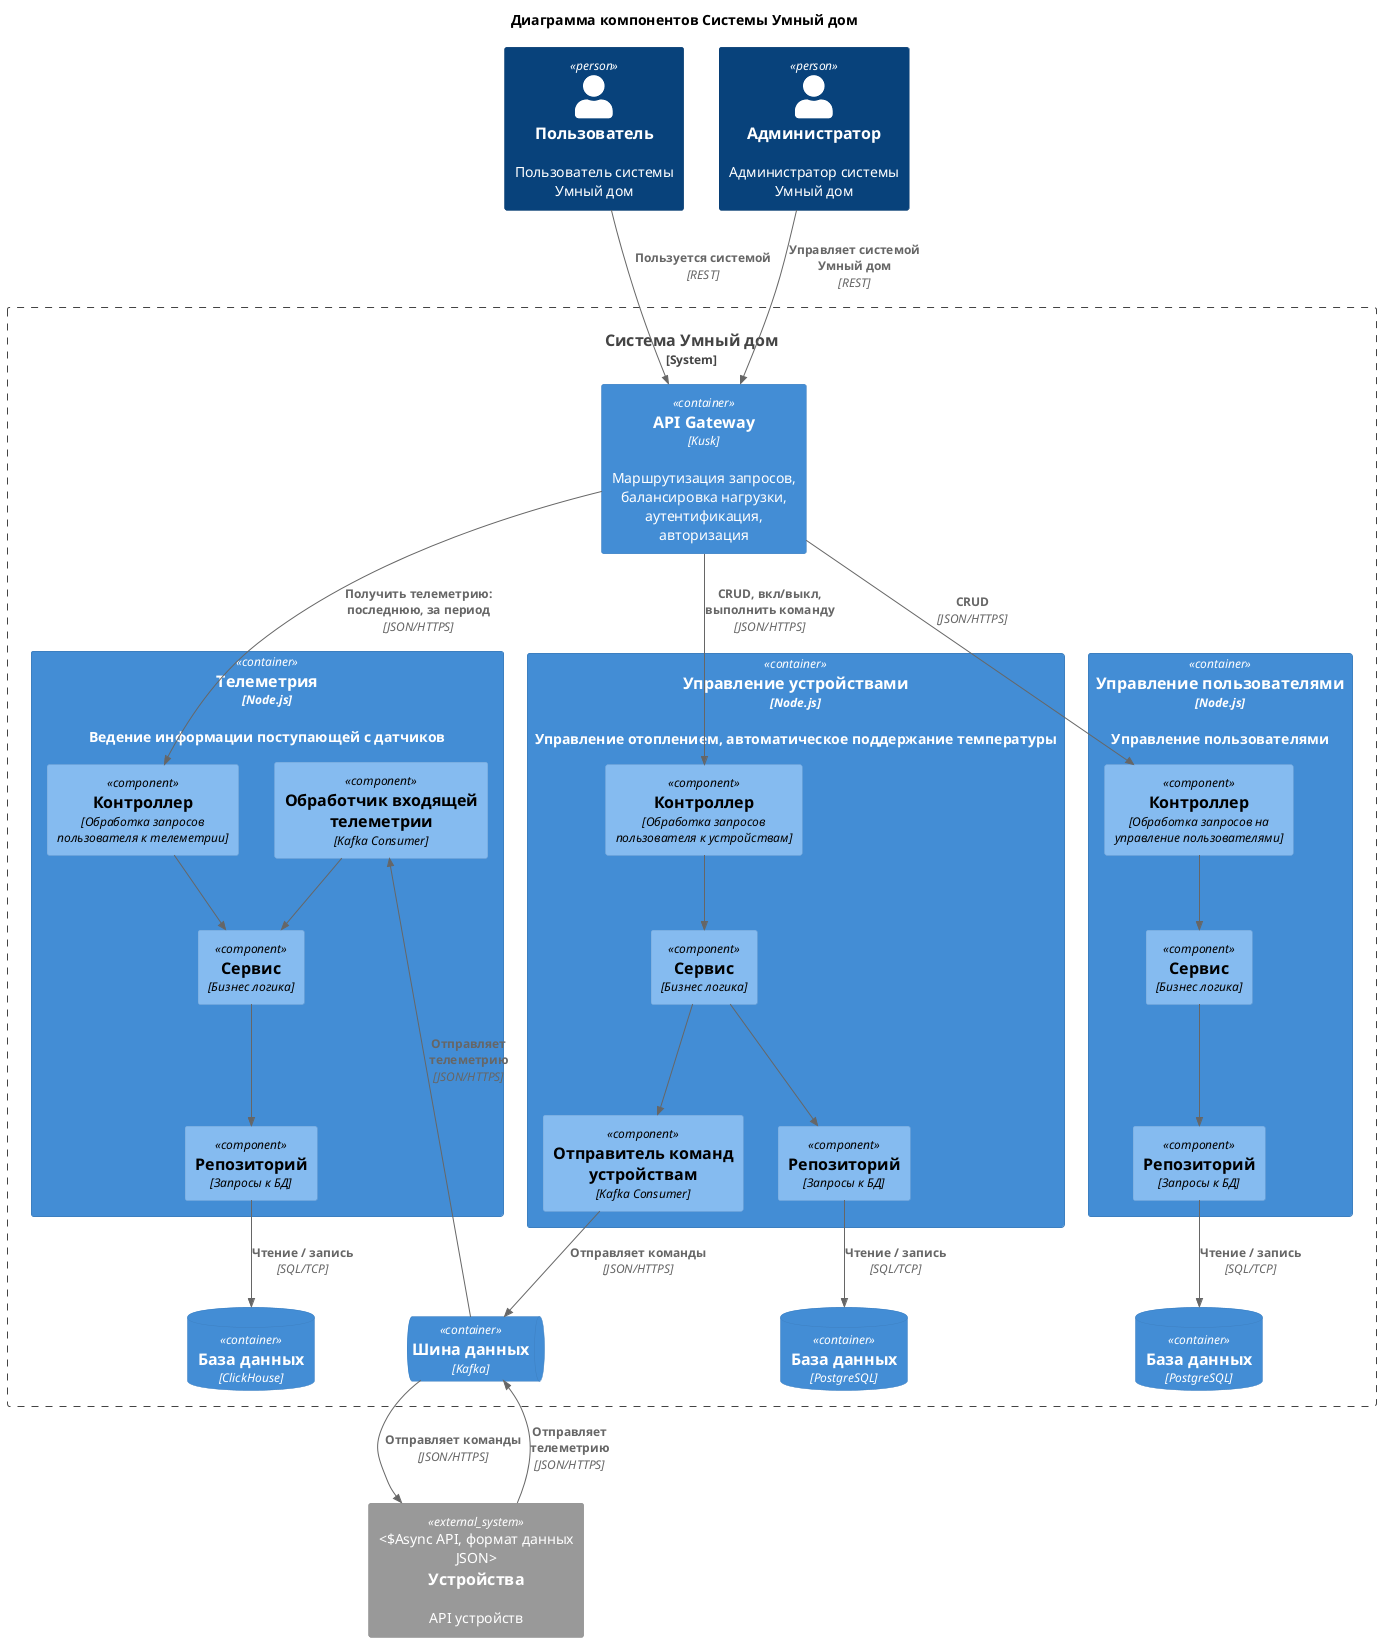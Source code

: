 @startuml
title Диаграмма компонентов Системы Умный дом

!include <C4/C4_Component>

Person(user, "Пользователь", "Пользователь системы Умный дом")
Person(admin, "Администратор", "Администратор системы Умный дом")
System_Boundary(system, "Система Умный дом") {
    Container(apiGateway, "АPI Gateway", "Kusk", "Маршрутизация запросов, балансировка нагрузки, аутентификация, авторизация")

    Container(telemetryService, "Телеметрия", "Node.js", "Ведение информации поступающей с датчиков") {
        Component(telemetryController, "Контроллер", "Обработка запросов пользователя к телеметрии")
        Component(telemetryLogic, "Сервис", "Бизнес логика")
        Component(telemetryRepo, "Репозиторий", "Запросы к БД")
        Component(telemetryConsumer, "Обработчик входящей телеметрии", "Kafka Consumer")

        Rel(telemetryController, telemetryLogic, "")
        Rel(telemetryLogic, telemetryRepo, "")
        Rel(telemetryConsumer, telemetryLogic, "")
    }

    Container(deviceService, "Управление устройствами", "Node.js", "Управление отоплением, автоматическое поддержание температуры") {
        Component(deviceController, "Контроллер", "Обработка запросов пользователя к устройствам")
        Component(deviceLogic, "Сервис", "Бизнес логика")
        Component(deviceRepo, "Репозиторий", "Запросы к БД")
        Component(deviceProducer, "Отправитель команд устройствам", "Kafka Consumer")

        Rel(deviceController, deviceLogic, "")
        Rel(deviceLogic, deviceRepo, "")
        Rel(deviceLogic, deviceProducer, "")
    }

    Container(userService, "Управление пользователями", "Node.js", "Управление пользователями") {
        Component(userController, "Контроллер", "Обработка запросов на управление пользователями")
        Component(userLogic, "Сервис", "Бизнес логика")
        Component(userRepo, "Репозиторий", "Запросы к БД")

        Rel(userController, userLogic, "")
        Rel(userLogic, userRepo, "")
    }

    ContainerDb(telemetryDb, "База данных", "ClickHouse")
    ContainerDb(deviceDb, "База данных", "PostgreSQL")
    ContainerDb(userDb, "База данных", "PostgreSQL")
    ContainerQueue(kafka, "Шина данных", "Kafka")

    Rel(apiGateway, telemetryController, "Получить телеметрию: последнюю, за период", "JSON/HTTPS")
    Rel(apiGateway, deviceController, "CRUD, вкл/выкл, выполнить команду", "JSON/HTTPS")
    Rel(apiGateway, userController, "СRUD", "JSON/HTTPS")

    Rel(deviceProducer, kafka, "Отправляет команды", "JSON/HTTPS")
    Rel_L(kafka, telemetryConsumer, "Отправляет телеметрию", "JSON/HTTPS")

    Rel(deviceRepo, deviceDb, "Чтение / запись", "SQL/TCP")
    Rel(telemetryRepo, telemetryDb, "Чтение / запись", "SQL/TCP")
    Rel(userRepo, userDb, "Чтение / запись", "SQL/TCP")

}


System_Ext(device, "Устройства", "API устройств", "Async API, формат данных JSON")

Rel(kafka, device, "Отправляет команды", "JSON/HTTPS")
Rel(device, kafka, "Отправляет телеметрию", "JSON/HTTPS")

Rel(user, apiGateway, "Пользуется системой", "REST")
Rel(admin, apiGateway, "Управляет системой Умный дом", "REST")

@enduml
